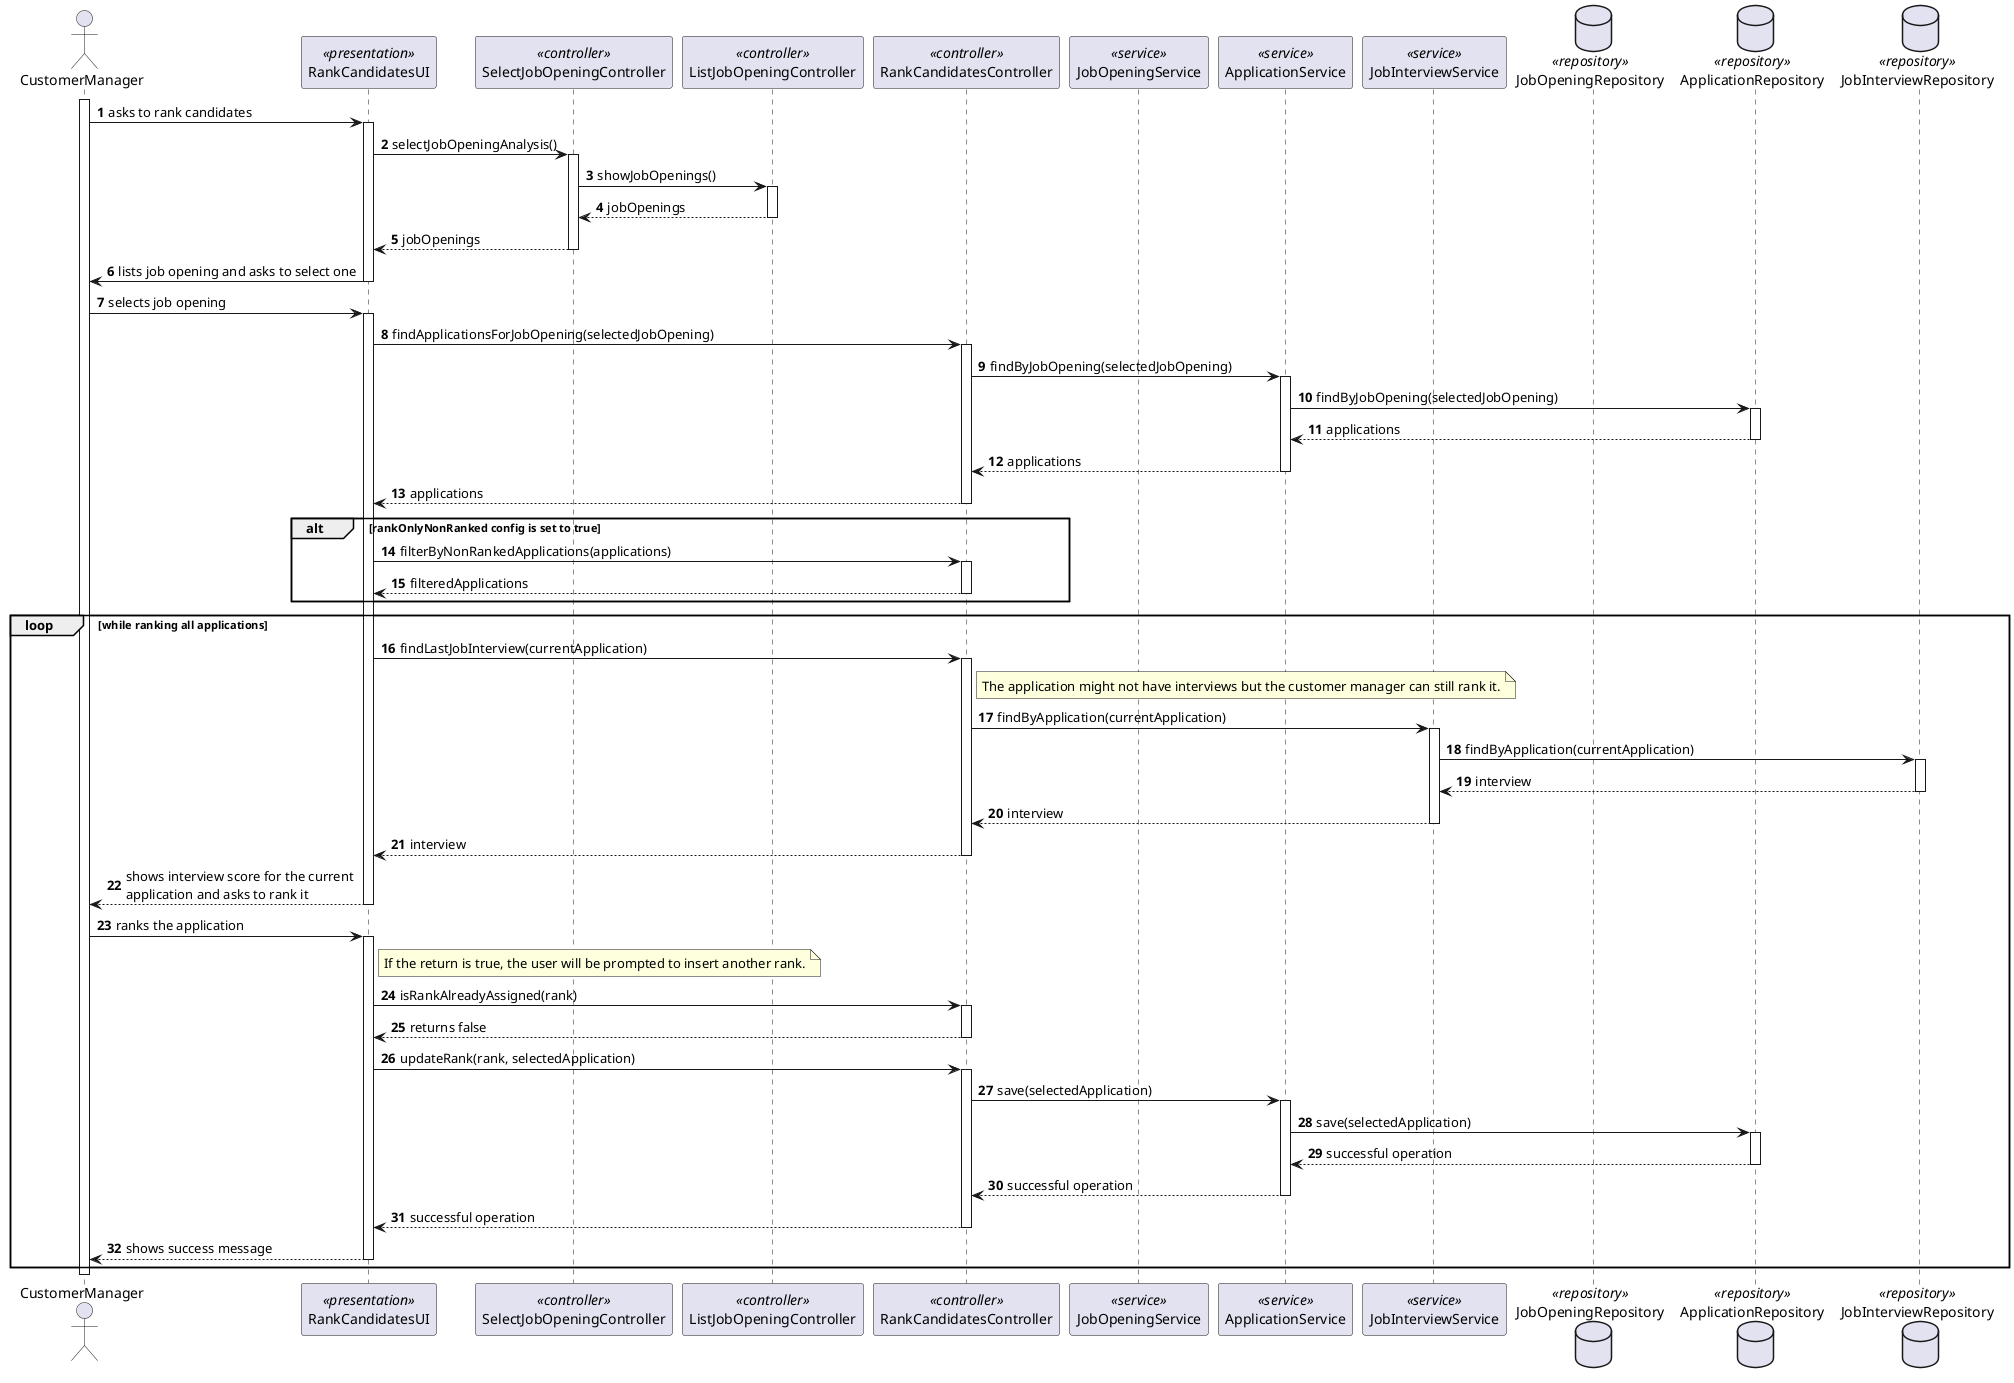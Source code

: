@startuml
autonumber

actor CustomerManager

participant RankCandidatesUI <<presentation>>
participant SelectJobOpeningController <<controller>>
participant ListJobOpeningController <<controller>>
participant RankCandidatesController <<controller>>

participant JobOpeningService <<service>>
participant ApplicationService <<service>>
participant JobInterviewService <<service>>

database JobOpeningRepository <<repository>>
database ApplicationRepository <<repository>>
database JobInterviewRepository <<repository>>

activate CustomerManager

    CustomerManager -> RankCandidatesUI : asks to rank candidates
    activate RankCandidatesUI

        RankCandidatesUI -> SelectJobOpeningController : selectJobOpeningAnalysis()
        activate SelectJobOpeningController

            SelectJobOpeningController -> ListJobOpeningController : showJobOpenings()
            activate ListJobOpeningController

                ListJobOpeningController --> SelectJobOpeningController : jobOpenings
            deactivate ListJobOpeningController

            SelectJobOpeningController --> RankCandidatesUI : jobOpenings
        deactivate SelectJobOpeningController

        RankCandidatesUI -> CustomerManager : lists job opening and asks to select one
    deactivate RankCandidatesUI

    CustomerManager -> RankCandidatesUI : selects job opening
    activate RankCandidatesUI

        RankCandidatesUI -> RankCandidatesController : findApplicationsForJobOpening(selectedJobOpening)
        activate RankCandidatesController

            RankCandidatesController -> ApplicationService : findByJobOpening(selectedJobOpening)
            activate ApplicationService

                ApplicationService -> ApplicationRepository : findByJobOpening(selectedJobOpening)
                activate ApplicationRepository

                    ApplicationRepository --> ApplicationService : applications
                deactivate ApplicationRepository

                ApplicationService --> RankCandidatesController : applications
            deactivate ApplicationService

            RankCandidatesController --> RankCandidatesUI : applications
        deactivate RankCandidatesController

alt rankOnlyNonRanked config is set to true
        RankCandidatesUI -> RankCandidatesController : filterByNonRankedApplications(applications)
        activate RankCandidatesController

            RankCandidatesController --> RankCandidatesUI : filteredApplications
        deactivate RankCandidatesController
end alt

loop while ranking all applications

        RankCandidatesUI -> RankCandidatesController : findLastJobInterview(currentApplication)
        activate RankCandidatesController
            note right of RankCandidatesController
            The application might not have interviews but the customer manager can still rank it.
            end note

            RankCandidatesController -> JobInterviewService : findByApplication(currentApplication)
            activate JobInterviewService

                JobInterviewService -> JobInterviewRepository : findByApplication(currentApplication)
                activate JobInterviewRepository

                    JobInterviewRepository --> JobInterviewService : interview
                deactivate JobInterviewRepository

                JobInterviewService --> RankCandidatesController : interview
            deactivate JobInterviewService

            RankCandidatesController --> RankCandidatesUI : interview
        deactivate RankCandidatesController

        RankCandidatesUI --> CustomerManager : shows interview score for the current \napplication and asks to rank it
    deactivate RankCandidatesUI

    CustomerManager -> RankCandidatesUI : ranks the application
    activate RankCandidatesUI

note right of RankCandidatesUI
If the return is true, the user will be prompted to insert another rank.
end note

        RankCandidatesUI -> RankCandidatesController : isRankAlreadyAssigned(rank)
        activate RankCandidatesController

            RankCandidatesController --> RankCandidatesUI : returns false
        deactivate RankCandidatesController

        RankCandidatesUI -> RankCandidatesController : updateRank(rank, selectedApplication)
        activate RankCandidatesController

            RankCandidatesController -> ApplicationService : save(selectedApplication)
            activate ApplicationService

                ApplicationService -> ApplicationRepository : save(selectedApplication)
                activate ApplicationRepository

                    ApplicationRepository --> ApplicationService : successful operation
                deactivate ApplicationRepository

                ApplicationService --> RankCandidatesController : successful operation
            deactivate ApplicationService

            RankCandidatesController --> RankCandidatesUI : successful operation
        deactivate RankCandidatesController

        RankCandidatesUI --> CustomerManager : shows success message
    deactivate RankCandidatesUI

end loop

deactivate CustomerManager

@enduml